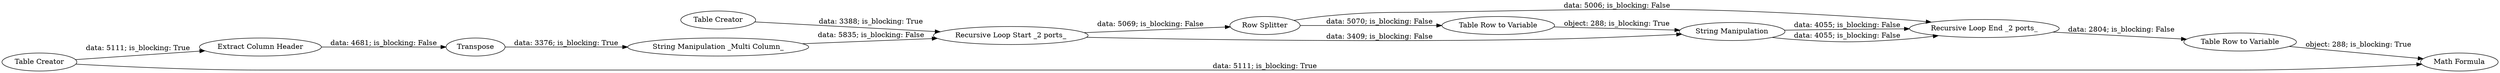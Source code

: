 digraph {
	"-9158498390599591587_3" [label="Extract Column Header"]
	"-9158498390599591587_12" [label=Transpose]
	"-9158498390599591587_23" [label="Recursive Loop End _2 ports_"]
	"-9158498390599591587_25" [label="Math Formula"]
	"-9158498390599591587_11" [label="Recursive Loop Start _2 ports_"]
	"-9158498390599591587_1" [label="Table Creator"]
	"-9158498390599591587_22" [label="Row Splitter"]
	"-9158498390599591587_2" [label="Table Creator"]
	"-9158498390599591587_24" [label="Table Row to Variable"]
	"-9158498390599591587_5" [label="String Manipulation"]
	"-9158498390599591587_21" [label="Table Row to Variable"]
	"-9158498390599591587_6" [label="String Manipulation _Multi Column_"]
	"-9158498390599591587_23" -> "-9158498390599591587_24" [label="data: 2804; is_blocking: False"]
	"-9158498390599591587_2" -> "-9158498390599591587_3" [label="data: 5111; is_blocking: True"]
	"-9158498390599591587_6" -> "-9158498390599591587_11" [label="data: 5835; is_blocking: False"]
	"-9158498390599591587_5" -> "-9158498390599591587_23" [label="data: 4055; is_blocking: False"]
	"-9158498390599591587_5" -> "-9158498390599591587_23" [label="data: 4055; is_blocking: False"]
	"-9158498390599591587_11" -> "-9158498390599591587_22" [label="data: 5069; is_blocking: False"]
	"-9158498390599591587_11" -> "-9158498390599591587_5" [label="data: 3409; is_blocking: False"]
	"-9158498390599591587_12" -> "-9158498390599591587_6" [label="data: 3376; is_blocking: True"]
	"-9158498390599591587_22" -> "-9158498390599591587_21" [label="data: 5070; is_blocking: False"]
	"-9158498390599591587_3" -> "-9158498390599591587_12" [label="data: 4681; is_blocking: False"]
	"-9158498390599591587_2" -> "-9158498390599591587_25" [label="data: 5111; is_blocking: True"]
	"-9158498390599591587_21" -> "-9158498390599591587_5" [label="object: 288; is_blocking: True"]
	"-9158498390599591587_1" -> "-9158498390599591587_11" [label="data: 3388; is_blocking: True"]
	"-9158498390599591587_24" -> "-9158498390599591587_25" [label="object: 288; is_blocking: True"]
	"-9158498390599591587_22" -> "-9158498390599591587_23" [label="data: 5006; is_blocking: False"]
	rankdir=LR
}
